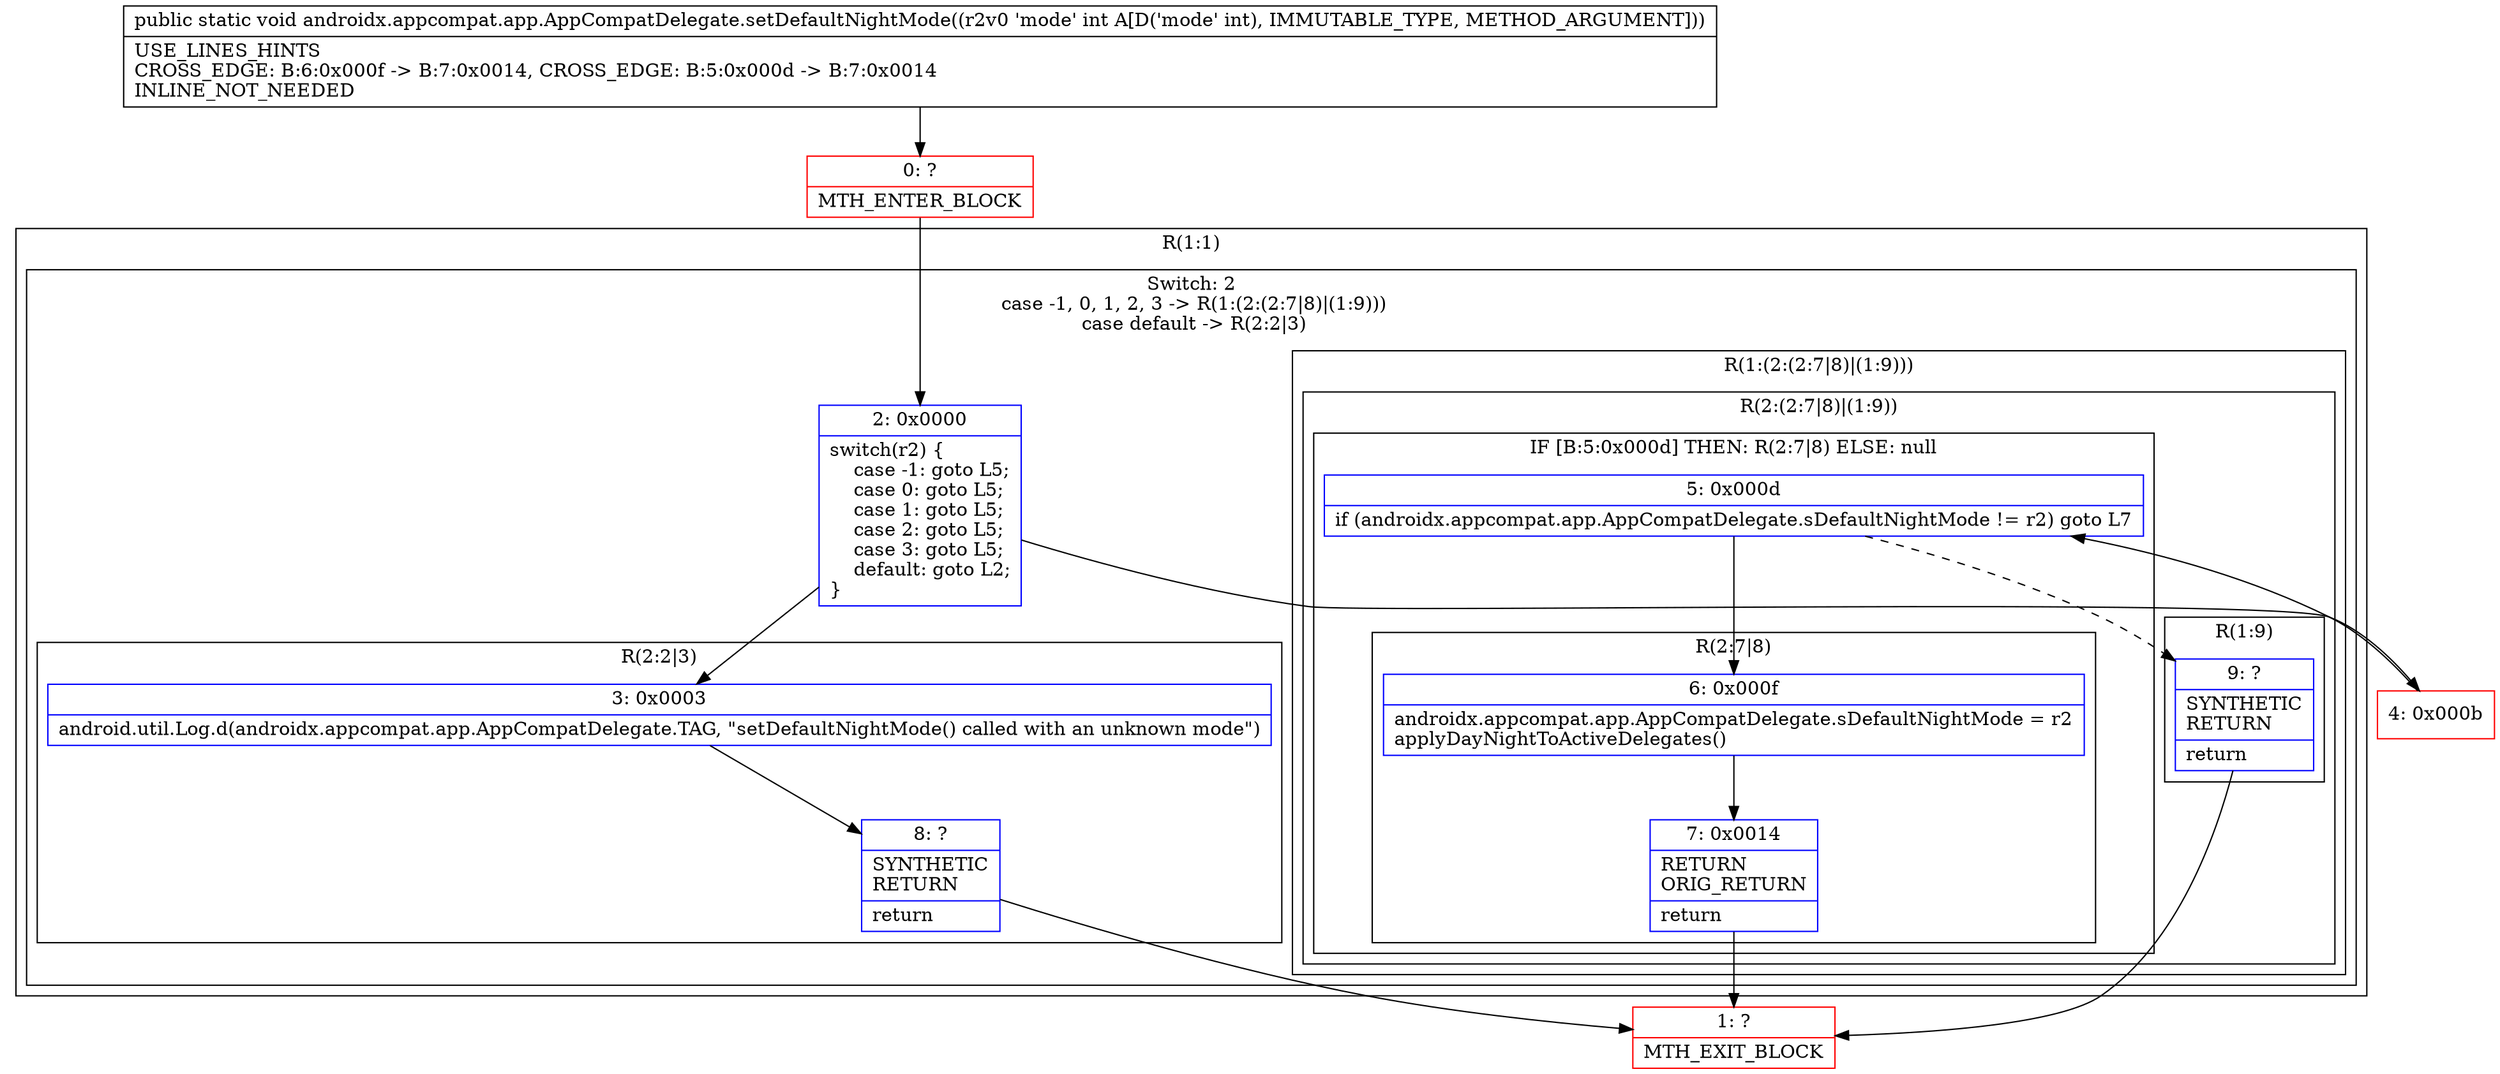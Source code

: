 digraph "CFG forandroidx.appcompat.app.AppCompatDelegate.setDefaultNightMode(I)V" {
subgraph cluster_Region_1302686255 {
label = "R(1:1)";
node [shape=record,color=blue];
subgraph cluster_SwitchRegion_910942996 {
label = "Switch: 2
 case -1, 0, 1, 2, 3 -> R(1:(2:(2:7|8)|(1:9)))
 case default -> R(2:2|3)";
node [shape=record,color=blue];
Node_2 [shape=record,label="{2\:\ 0x0000|switch(r2) \{\l    case \-1: goto L5;\l    case 0: goto L5;\l    case 1: goto L5;\l    case 2: goto L5;\l    case 3: goto L5;\l    default: goto L2;\l\}\l}"];
subgraph cluster_Region_1771862772 {
label = "R(1:(2:(2:7|8)|(1:9)))";
node [shape=record,color=blue];
subgraph cluster_Region_358825550 {
label = "R(2:(2:7|8)|(1:9))";
node [shape=record,color=blue];
subgraph cluster_IfRegion_1945230047 {
label = "IF [B:5:0x000d] THEN: R(2:7|8) ELSE: null";
node [shape=record,color=blue];
Node_5 [shape=record,label="{5\:\ 0x000d|if (androidx.appcompat.app.AppCompatDelegate.sDefaultNightMode != r2) goto L7\l}"];
subgraph cluster_Region_441173238 {
label = "R(2:7|8)";
node [shape=record,color=blue];
Node_6 [shape=record,label="{6\:\ 0x000f|androidx.appcompat.app.AppCompatDelegate.sDefaultNightMode = r2\lapplyDayNightToActiveDelegates()\l}"];
Node_7 [shape=record,label="{7\:\ 0x0014|RETURN\lORIG_RETURN\l|return\l}"];
}
}
subgraph cluster_Region_277497489 {
label = "R(1:9)";
node [shape=record,color=blue];
Node_9 [shape=record,label="{9\:\ ?|SYNTHETIC\lRETURN\l|return\l}"];
}
}
}
subgraph cluster_Region_471309184 {
label = "R(2:2|3)";
node [shape=record,color=blue];
Node_3 [shape=record,label="{3\:\ 0x0003|android.util.Log.d(androidx.appcompat.app.AppCompatDelegate.TAG, \"setDefaultNightMode() called with an unknown mode\")\l}"];
Node_8 [shape=record,label="{8\:\ ?|SYNTHETIC\lRETURN\l|return\l}"];
}
}
}
Node_0 [shape=record,color=red,label="{0\:\ ?|MTH_ENTER_BLOCK\l}"];
Node_1 [shape=record,color=red,label="{1\:\ ?|MTH_EXIT_BLOCK\l}"];
Node_4 [shape=record,color=red,label="{4\:\ 0x000b}"];
MethodNode[shape=record,label="{public static void androidx.appcompat.app.AppCompatDelegate.setDefaultNightMode((r2v0 'mode' int A[D('mode' int), IMMUTABLE_TYPE, METHOD_ARGUMENT]))  | USE_LINES_HINTS\lCROSS_EDGE: B:6:0x000f \-\> B:7:0x0014, CROSS_EDGE: B:5:0x000d \-\> B:7:0x0014\lINLINE_NOT_NEEDED\l}"];
MethodNode -> Node_0;Node_2 -> Node_3;
Node_2 -> Node_4;
Node_5 -> Node_6;
Node_5 -> Node_9[style=dashed];
Node_6 -> Node_7;
Node_7 -> Node_1;
Node_9 -> Node_1;
Node_3 -> Node_8;
Node_8 -> Node_1;
Node_0 -> Node_2;
Node_4 -> Node_5;
}

